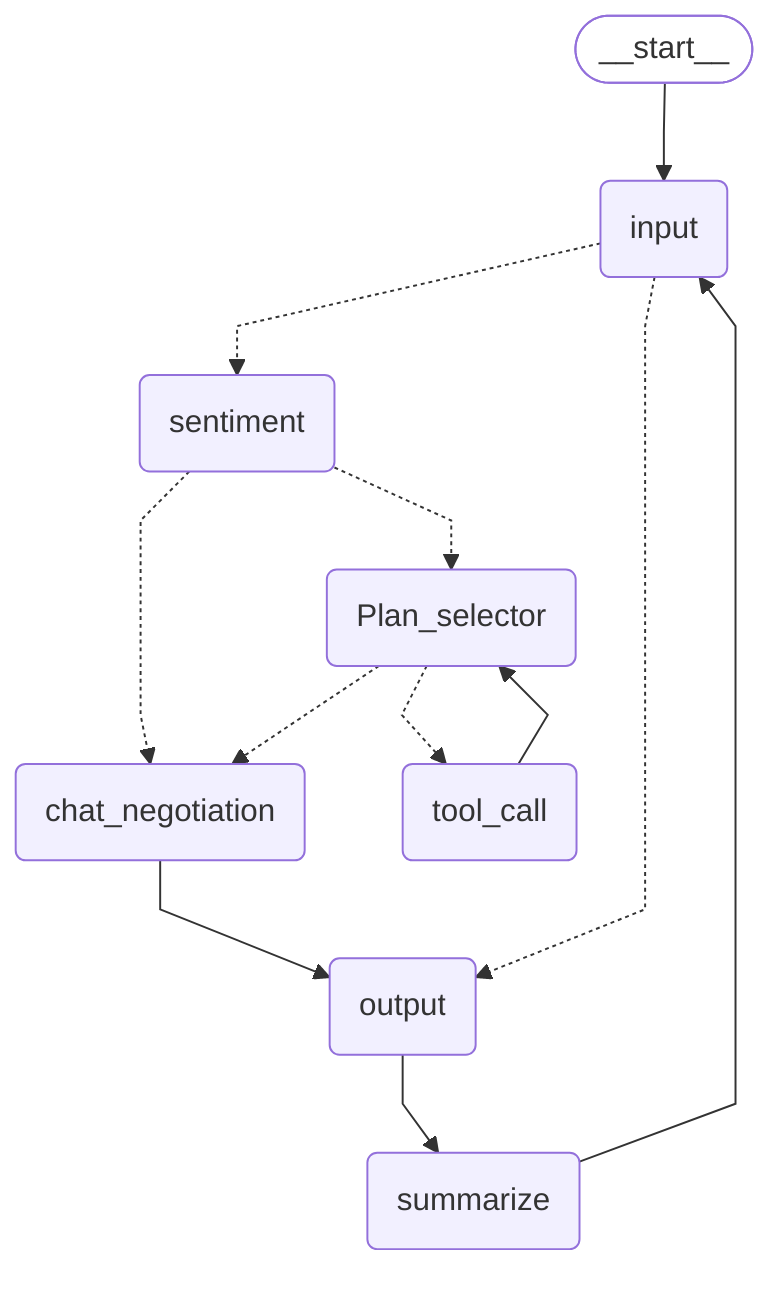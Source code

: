 ---
config:
  flowchart:
    curve: linear
---
graph TD;
	__start__([<p>__start__</p>]):::first
	input(input)
	chat_negotiation(chat_negotiation)
	tool_call(tool_call)
	summarize(summarize)
	output(output)
	sentiment(sentiment)
	Plan_selector(Plan_selector)
	__start__ --> input;
	chat_negotiation --> output;
	output --> summarize;
	summarize --> input;
	tool_call --> Plan_selector;
	input -.-> output;
	input -.-> sentiment;
	sentiment -.-> chat_negotiation;
	sentiment -.-> Plan_selector;
	Plan_selector -.-> tool_call;
	Plan_selector -.-> chat_negotiation;
	classDef default fill:#f2f0ff,line-height:1.2
	classDef first fill-opacity:0
	classDef last fill:#bfb6fc
